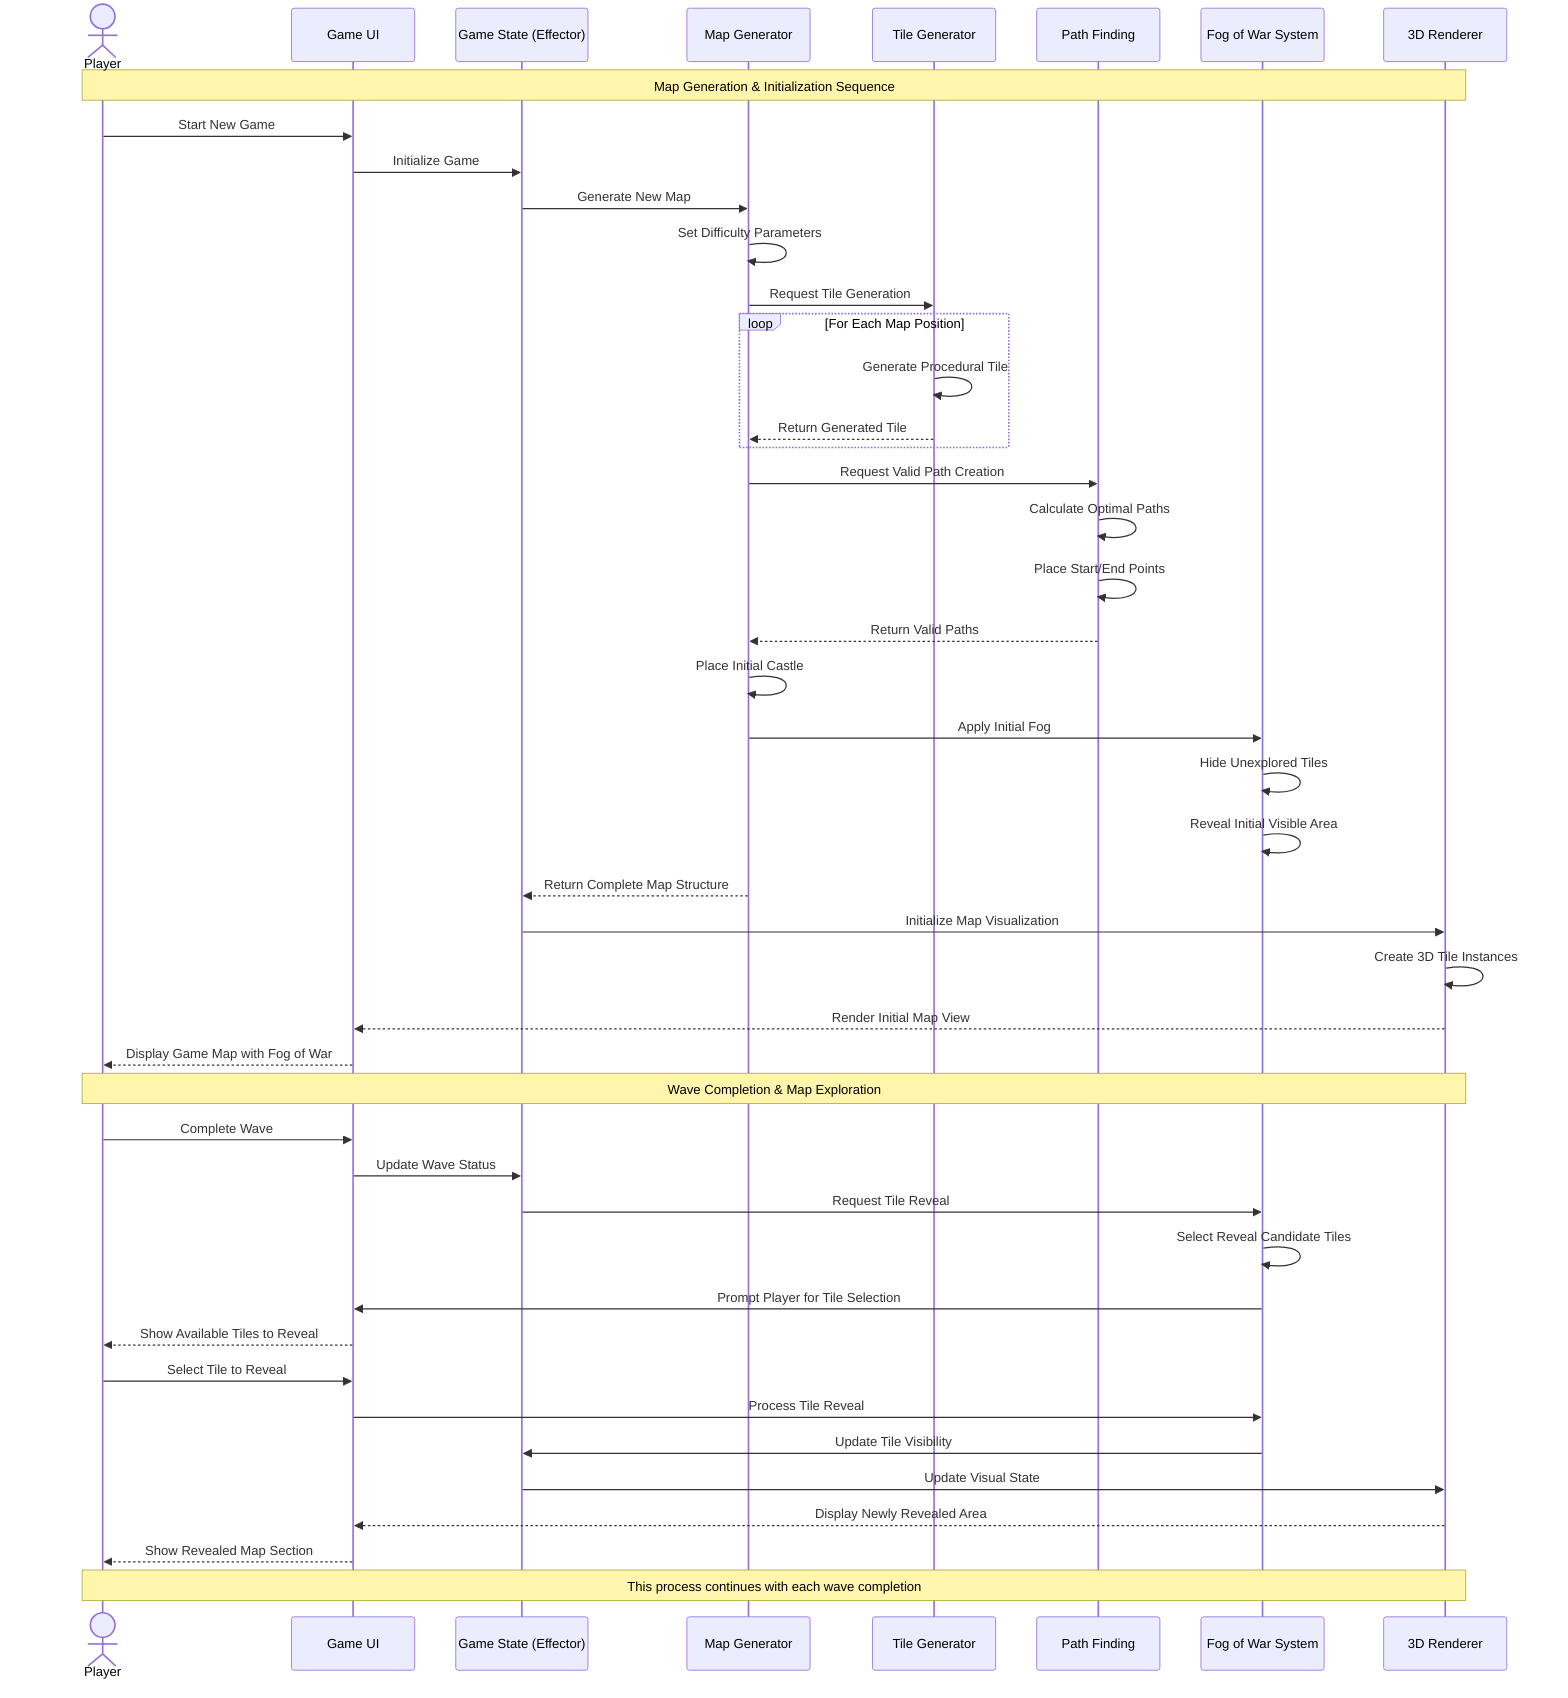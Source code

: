 sequenceDiagram
  actor Player as Player
  participant GameUI as Game UI
  participant GameState as Game State (Effector)
  participant MapGenerator as Map Generator
  participant TileGenerator as Tile Generator
  participant PathFinder as Path Finding
  participant FogOfWar as Fog of War System
  participant Renderer as 3D Renderer

  Note over Player, Renderer: Map Generation & Initialization Sequence
  Player ->> GameUI: Start New Game
  GameUI ->> GameState: Initialize Game
  GameState ->> MapGenerator: Generate New Map
  MapGenerator ->> MapGenerator: Set Difficulty Parameters
  MapGenerator ->> TileGenerator: Request Tile Generation
  loop For Each Map Position
    TileGenerator ->> TileGenerator: Generate Procedural Tile
    TileGenerator -->> MapGenerator: Return Generated Tile
  end
  MapGenerator ->> PathFinder: Request Valid Path Creation
  PathFinder ->> PathFinder: Calculate Optimal Paths
  PathFinder ->> PathFinder: Place Start/End Points
  PathFinder -->> MapGenerator: Return Valid Paths
  MapGenerator ->> MapGenerator: Place Initial Castle
  MapGenerator ->> FogOfWar: Apply Initial Fog
  FogOfWar ->> FogOfWar: Hide Unexplored Tiles
  FogOfWar ->> FogOfWar: Reveal Initial Visible Area
  MapGenerator -->> GameState: Return Complete Map Structure
  GameState ->> Renderer: Initialize Map Visualization
  Renderer ->> Renderer: Create 3D Tile Instances
  Renderer -->> GameUI: Render Initial Map View
  GameUI -->> Player: Display Game Map with Fog of War
  Note over Player, Renderer: Wave Completion & Map Exploration
  Player ->> GameUI: Complete Wave
  GameUI ->> GameState: Update Wave Status
  GameState ->> FogOfWar: Request Tile Reveal
  FogOfWar ->> FogOfWar: Select Reveal Candidate Tiles
  FogOfWar ->> GameUI: Prompt Player for Tile Selection
  GameUI -->> Player: Show Available Tiles to Reveal
  Player ->> GameUI: Select Tile to Reveal
  GameUI ->> FogOfWar: Process Tile Reveal
  FogOfWar ->> GameState: Update Tile Visibility
  GameState ->> Renderer: Update Visual State
  Renderer -->> GameUI: Display Newly Revealed Area
  GameUI -->> Player: Show Revealed Map Section
  Note over Player, Renderer: This process continues with each wave completion